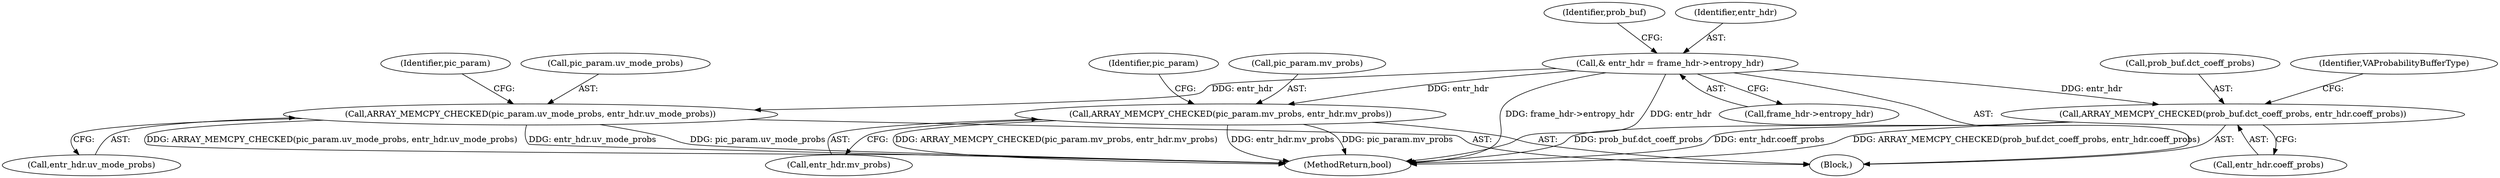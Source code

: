 digraph "0_Chrome_70340ce072cee8a0bdcddb5f312d32567b2269f6_12@pointer" {
"1000287" [label="(Call,& entr_hdr = frame_hdr->entropy_hdr)"];
"1000292" [label="(Call,ARRAY_MEMCPY_CHECKED(prob_buf.dct_coeff_probs, entr_hdr.coeff_probs))"];
"1000617" [label="(Call,ARRAY_MEMCPY_CHECKED(pic_param.uv_mode_probs, entr_hdr.uv_mode_probs))"];
"1000624" [label="(Call,ARRAY_MEMCPY_CHECKED(pic_param.mv_probs, entr_hdr.mv_probs))"];
"1000294" [label="(Identifier,prob_buf)"];
"1000287" [label="(Call,& entr_hdr = frame_hdr->entropy_hdr)"];
"1000288" [label="(Identifier,entr_hdr)"];
"1000788" [label="(MethodReturn,bool)"];
"1000296" [label="(Call,entr_hdr.coeff_probs)"];
"1000293" [label="(Call,prob_buf.dct_coeff_probs)"];
"1000302" [label="(Identifier,VAProbabilityBufferType)"];
"1000617" [label="(Call,ARRAY_MEMCPY_CHECKED(pic_param.uv_mode_probs, entr_hdr.uv_mode_probs))"];
"1000621" [label="(Call,entr_hdr.uv_mode_probs)"];
"1000289" [label="(Call,frame_hdr->entropy_hdr)"];
"1000625" [label="(Call,pic_param.mv_probs)"];
"1000106" [label="(Block,)"];
"1000292" [label="(Call,ARRAY_MEMCPY_CHECKED(prob_buf.dct_coeff_probs, entr_hdr.coeff_probs))"];
"1000634" [label="(Identifier,pic_param)"];
"1000628" [label="(Call,entr_hdr.mv_probs)"];
"1000626" [label="(Identifier,pic_param)"];
"1000624" [label="(Call,ARRAY_MEMCPY_CHECKED(pic_param.mv_probs, entr_hdr.mv_probs))"];
"1000618" [label="(Call,pic_param.uv_mode_probs)"];
"1000287" -> "1000106"  [label="AST: "];
"1000287" -> "1000289"  [label="CFG: "];
"1000288" -> "1000287"  [label="AST: "];
"1000289" -> "1000287"  [label="AST: "];
"1000294" -> "1000287"  [label="CFG: "];
"1000287" -> "1000788"  [label="DDG: frame_hdr->entropy_hdr"];
"1000287" -> "1000788"  [label="DDG: entr_hdr"];
"1000287" -> "1000292"  [label="DDG: entr_hdr"];
"1000287" -> "1000617"  [label="DDG: entr_hdr"];
"1000287" -> "1000624"  [label="DDG: entr_hdr"];
"1000292" -> "1000106"  [label="AST: "];
"1000292" -> "1000296"  [label="CFG: "];
"1000293" -> "1000292"  [label="AST: "];
"1000296" -> "1000292"  [label="AST: "];
"1000302" -> "1000292"  [label="CFG: "];
"1000292" -> "1000788"  [label="DDG: ARRAY_MEMCPY_CHECKED(prob_buf.dct_coeff_probs, entr_hdr.coeff_probs)"];
"1000292" -> "1000788"  [label="DDG: prob_buf.dct_coeff_probs"];
"1000292" -> "1000788"  [label="DDG: entr_hdr.coeff_probs"];
"1000617" -> "1000106"  [label="AST: "];
"1000617" -> "1000621"  [label="CFG: "];
"1000618" -> "1000617"  [label="AST: "];
"1000621" -> "1000617"  [label="AST: "];
"1000626" -> "1000617"  [label="CFG: "];
"1000617" -> "1000788"  [label="DDG: pic_param.uv_mode_probs"];
"1000617" -> "1000788"  [label="DDG: ARRAY_MEMCPY_CHECKED(pic_param.uv_mode_probs, entr_hdr.uv_mode_probs)"];
"1000617" -> "1000788"  [label="DDG: entr_hdr.uv_mode_probs"];
"1000624" -> "1000106"  [label="AST: "];
"1000624" -> "1000628"  [label="CFG: "];
"1000625" -> "1000624"  [label="AST: "];
"1000628" -> "1000624"  [label="AST: "];
"1000634" -> "1000624"  [label="CFG: "];
"1000624" -> "1000788"  [label="DDG: ARRAY_MEMCPY_CHECKED(pic_param.mv_probs, entr_hdr.mv_probs)"];
"1000624" -> "1000788"  [label="DDG: entr_hdr.mv_probs"];
"1000624" -> "1000788"  [label="DDG: pic_param.mv_probs"];
}
